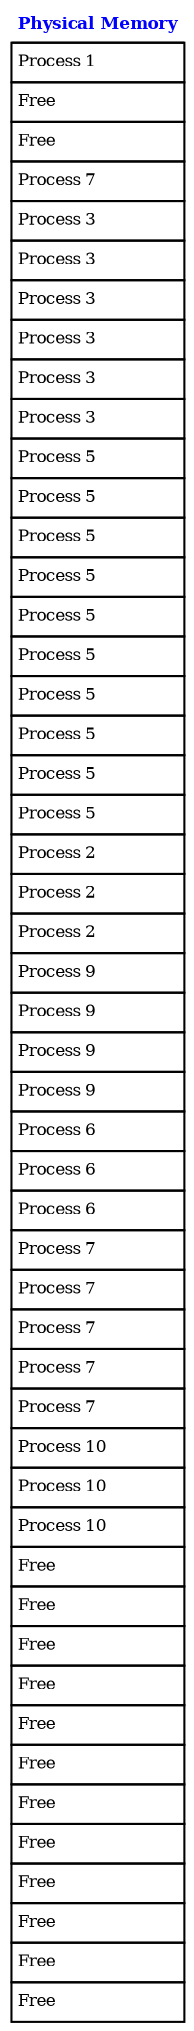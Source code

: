 digraph memory {
	graph [rankdir=RL ranksep=1.5]
	node [fontsize=8 height=0.2 margin="0.02 0.02" shape=none width=0.4]
	edge [arrowsize=0.4]
	physmem [label=<<table border="0.1" cellborder="1" cellspacing="0"><TR><TD sides="b"><B><font color="blue">Physical Memory</font></B></TD></TR><tr><td align="left" height="19" width="60">Process 1</td></tr><tr><td align="left" height="19" width="60">Free</td></tr><tr><td align="left" height="19" width="60">Free</td></tr><tr><td align="left" height="19" width="60">Process 7</td></tr><tr><td align="left" height="19" width="60">Process 3</td></tr><tr><td align="left" height="19" width="60">Process 3</td></tr><tr><td align="left" height="19" width="60">Process 3</td></tr><tr><td align="left" height="19" width="60">Process 3</td></tr><tr><td align="left" height="19" width="60">Process 3</td></tr><tr><td align="left" height="19" width="60">Process 3</td></tr><tr><td align="left" height="19" width="60">Process 5</td></tr><tr><td align="left" height="19" width="60">Process 5</td></tr><tr><td align="left" height="19" width="60">Process 5</td></tr><tr><td align="left" height="19" width="60">Process 5</td></tr><tr><td align="left" height="19" width="60">Process 5</td></tr><tr><td align="left" height="19" width="60">Process 5</td></tr><tr><td align="left" height="19" width="60">Process 5</td></tr><tr><td align="left" height="19" width="60">Process 5</td></tr><tr><td align="left" height="19" width="60">Process 5</td></tr><tr><td align="left" height="19" width="60">Process 5</td></tr><tr><td align="left" height="19" width="60">Process 2</td></tr><tr><td align="left" height="19" width="60">Process 2</td></tr><tr><td align="left" height="19" width="60">Process 2</td></tr><tr><td align="left" height="19" width="60">Process 9</td></tr><tr><td align="left" height="19" width="60">Process 9</td></tr><tr><td align="left" height="19" width="60">Process 9</td></tr><tr><td align="left" height="19" width="60">Process 9</td></tr><tr><td align="left" height="19" width="60">Process 6</td></tr><tr><td align="left" height="19" width="60">Process 6</td></tr><tr><td align="left" height="19" width="60">Process 6</td></tr><tr><td align="left" height="19" width="60">Process 7</td></tr><tr><td align="left" height="19" width="60">Process 7</td></tr><tr><td align="left" height="19" width="60">Process 7</td></tr><tr><td align="left" height="19" width="60">Process 7</td></tr><tr><td align="left" height="19" width="60">Process 7</td></tr><tr><td align="left" height="19" width="60">Process 10</td></tr><tr><td align="left" height="19" width="60">Process 10</td></tr><tr><td align="left" height="19" width="60">Process 10</td></tr><tr><td align="left" height="19" width="60">Free</td></tr><tr><td align="left" height="19" width="60">Free</td></tr><tr><td align="left" height="19" width="60">Free</td></tr><tr><td align="left" height="19" width="60">Free</td></tr><tr><td align="left" height="19" width="60">Free</td></tr><tr><td align="left" height="19" width="60">Free</td></tr><tr><td align="left" height="19" width="60">Free</td></tr><tr><td align="left" height="19" width="60">Free</td></tr><tr><td align="left" height="19" width="60">Free</td></tr><tr><td align="left" height="19" width="60">Free</td></tr><tr><td align="left" height="19" width="60">Free</td></tr><tr><td align="left" height="19" width="60">Free</td></tr></table>>]
}
